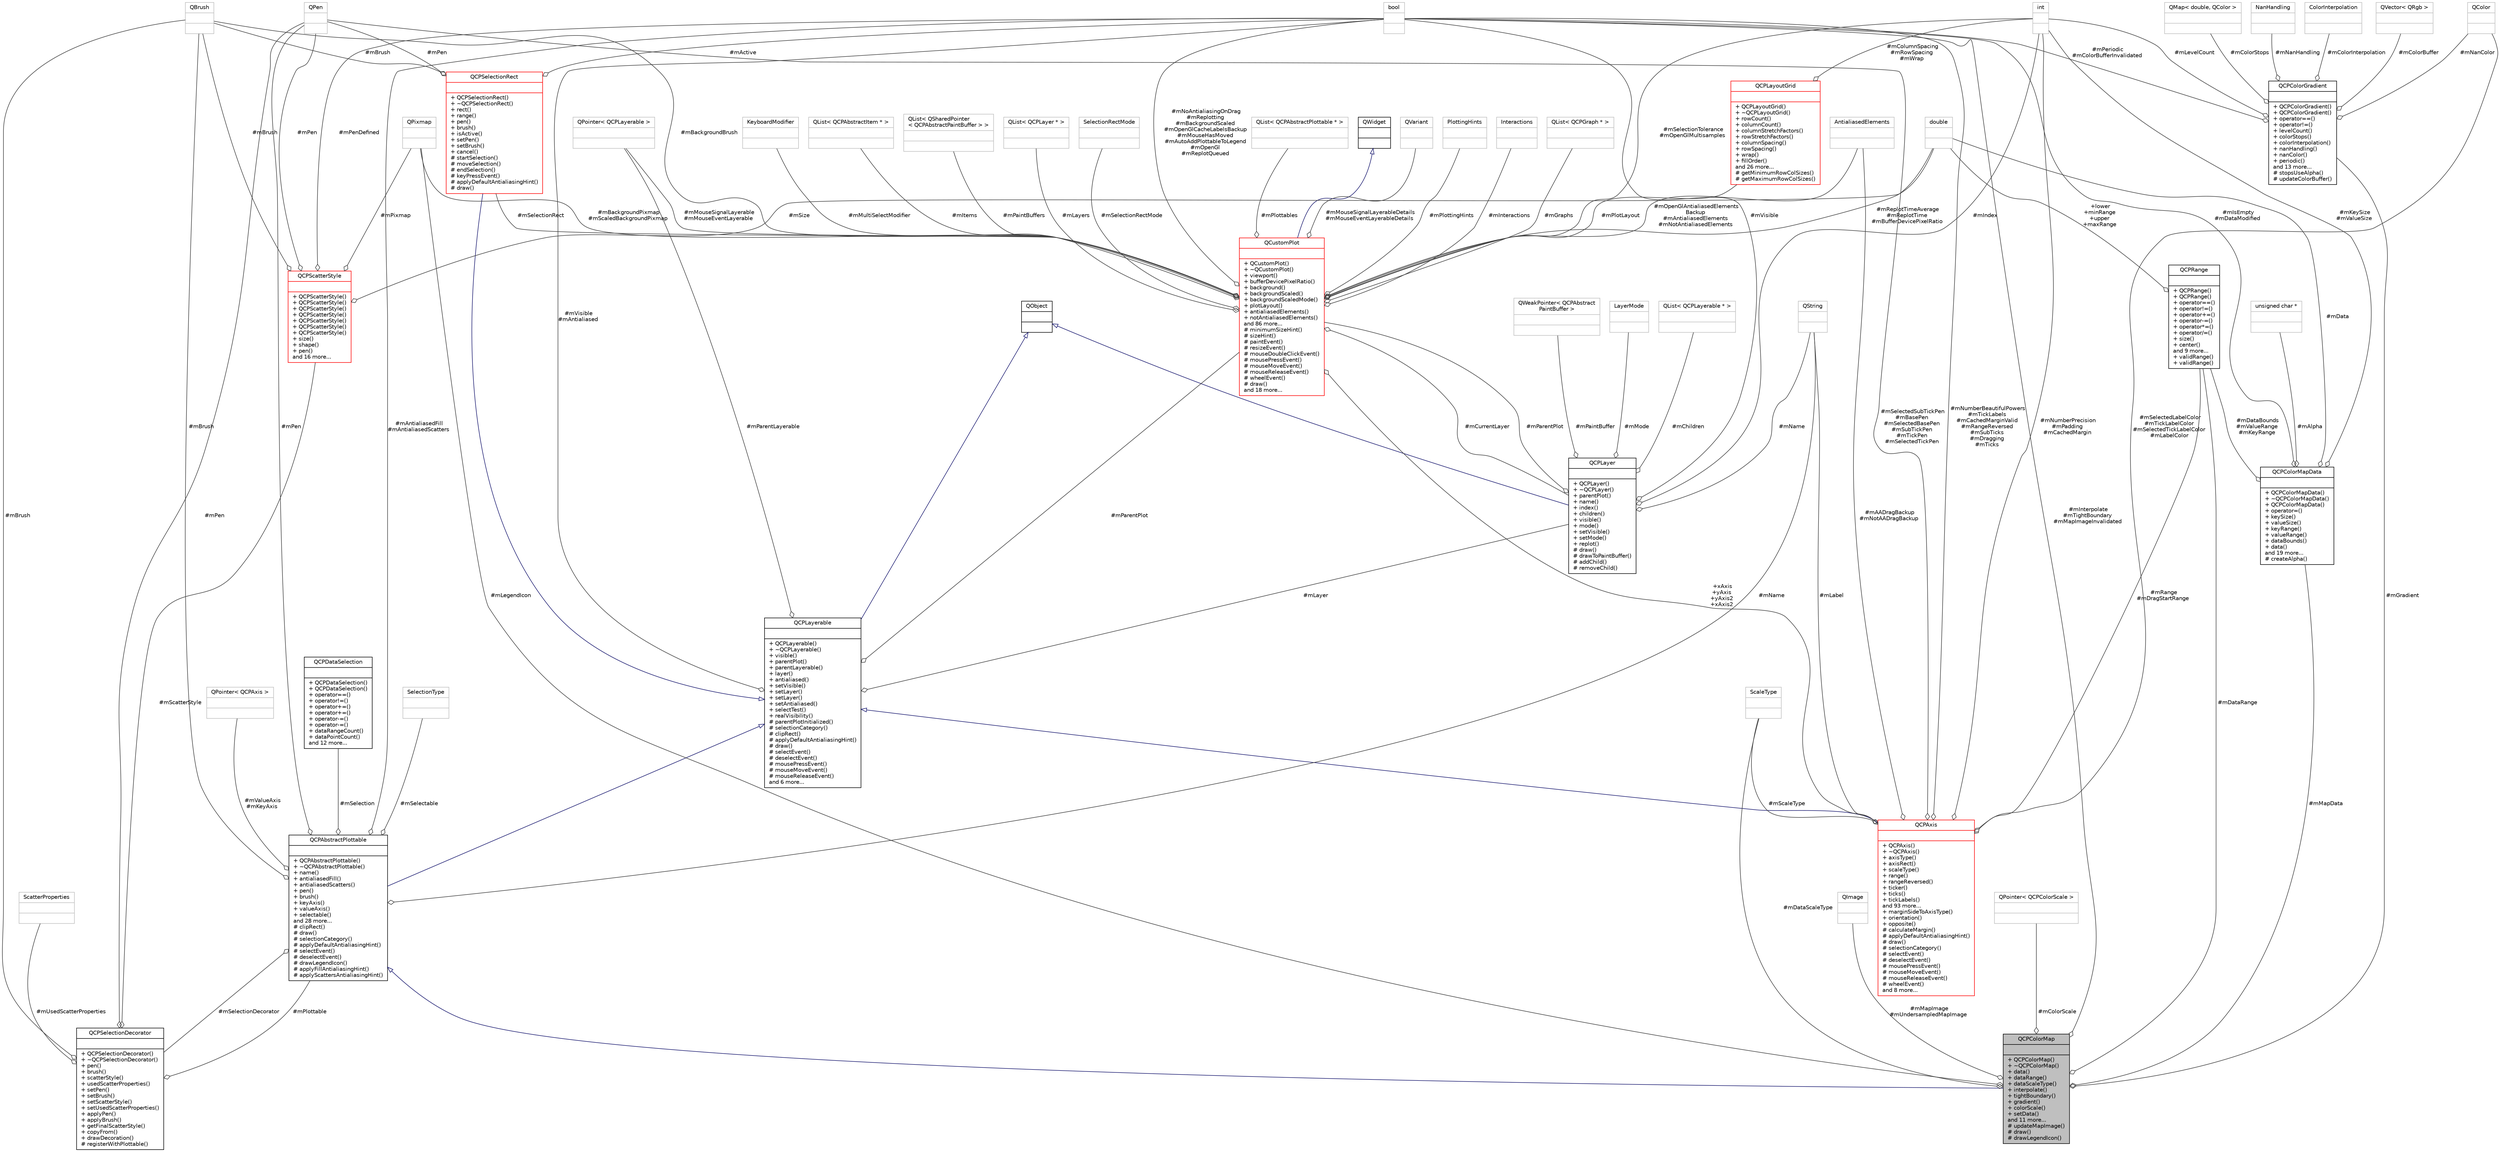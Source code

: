 digraph "QCPColorMap"
{
 // LATEX_PDF_SIZE
  edge [fontname="Helvetica",fontsize="10",labelfontname="Helvetica",labelfontsize="10"];
  node [fontname="Helvetica",fontsize="10",shape=record];
  Node1 [label="{QCPColorMap\n||+ QCPColorMap()\l+ ~QCPColorMap()\l+ data()\l+ dataRange()\l+ dataScaleType()\l+ interpolate()\l+ tightBoundary()\l+ gradient()\l+ colorScale()\l+ setData()\land 11 more...\l# updateMapImage()\l# draw()\l# drawLegendIcon()\l}",height=0.2,width=0.4,color="black", fillcolor="grey75", style="filled", fontcolor="black",tooltip="A plottable representing a two-dimensional color map in a plot."];
  Node2 -> Node1 [dir="back",color="midnightblue",fontsize="10",style="solid",arrowtail="onormal",fontname="Helvetica"];
  Node2 [label="{QCPAbstractPlottable\n||+ QCPAbstractPlottable()\l+ ~QCPAbstractPlottable()\l+ name()\l+ antialiasedFill()\l+ antialiasedScatters()\l+ pen()\l+ brush()\l+ keyAxis()\l+ valueAxis()\l+ selectable()\land 28 more...\l# clipRect()\l# draw()\l# selectionCategory()\l# applyDefaultAntialiasingHint()\l# selectEvent()\l# deselectEvent()\l# drawLegendIcon()\l# applyFillAntialiasingHint()\l# applyScattersAntialiasingHint()\l}",height=0.2,width=0.4,color="black", fillcolor="white", style="filled",URL="$classQCPAbstractPlottable.html",tooltip="The abstract base class for all data representing objects in a plot."];
  Node3 -> Node2 [dir="back",color="midnightblue",fontsize="10",style="solid",arrowtail="onormal",fontname="Helvetica"];
  Node3 [label="{QCPLayerable\n||+ QCPLayerable()\l+ ~QCPLayerable()\l+ visible()\l+ parentPlot()\l+ parentLayerable()\l+ layer()\l+ antialiased()\l+ setVisible()\l+ setLayer()\l+ setLayer()\l+ setAntialiased()\l+ selectTest()\l+ realVisibility()\l# parentPlotInitialized()\l# selectionCategory()\l# clipRect()\l# applyDefaultAntialiasingHint()\l# draw()\l# selectEvent()\l# deselectEvent()\l# mousePressEvent()\l# mouseMoveEvent()\l# mouseReleaseEvent()\land 6 more...\l}",height=0.2,width=0.4,color="black", fillcolor="white", style="filled",URL="$classQCPLayerable.html",tooltip="Base class for all drawable objects."];
  Node4 -> Node3 [dir="back",color="midnightblue",fontsize="10",style="solid",arrowtail="onormal",fontname="Helvetica"];
  Node4 [label="{QObject\n||}",height=0.2,width=0.4,color="black", fillcolor="white", style="filled",URL="$classQObject.html",tooltip=" "];
  Node5 -> Node3 [color="grey25",fontsize="10",style="solid",label=" #mLayer" ,arrowhead="odiamond",fontname="Helvetica"];
  Node5 [label="{QCPLayer\n||+ QCPLayer()\l+ ~QCPLayer()\l+ parentPlot()\l+ name()\l+ index()\l+ children()\l+ visible()\l+ mode()\l+ setVisible()\l+ setMode()\l+ replot()\l# draw()\l# drawToPaintBuffer()\l# addChild()\l# removeChild()\l}",height=0.2,width=0.4,color="black", fillcolor="white", style="filled",URL="$classQCPLayer.html",tooltip="A layer that may contain objects, to control the rendering order."];
  Node4 -> Node5 [dir="back",color="midnightblue",fontsize="10",style="solid",arrowtail="onormal",fontname="Helvetica"];
  Node6 -> Node5 [color="grey25",fontsize="10",style="solid",label=" #mName" ,arrowhead="odiamond",fontname="Helvetica"];
  Node6 [label="{QString\n||}",height=0.2,width=0.4,color="grey75", fillcolor="white", style="filled",tooltip=" "];
  Node7 -> Node5 [color="grey25",fontsize="10",style="solid",label=" #mIndex" ,arrowhead="odiamond",fontname="Helvetica"];
  Node7 [label="{int\n||}",height=0.2,width=0.4,color="grey75", fillcolor="white", style="filled",tooltip=" "];
  Node8 -> Node5 [color="grey25",fontsize="10",style="solid",label=" #mPaintBuffer" ,arrowhead="odiamond",fontname="Helvetica"];
  Node8 [label="{QWeakPointer\< QCPAbstract\lPaintBuffer \>\n||}",height=0.2,width=0.4,color="grey75", fillcolor="white", style="filled",tooltip=" "];
  Node9 -> Node5 [color="grey25",fontsize="10",style="solid",label=" #mVisible" ,arrowhead="odiamond",fontname="Helvetica"];
  Node9 [label="{bool\n||}",height=0.2,width=0.4,color="grey75", fillcolor="white", style="filled",tooltip=" "];
  Node10 -> Node5 [color="grey25",fontsize="10",style="solid",label=" #mParentPlot" ,arrowhead="odiamond",fontname="Helvetica"];
  Node10 [label="{QCustomPlot\n||+ QCustomPlot()\l+ ~QCustomPlot()\l+ viewport()\l+ bufferDevicePixelRatio()\l+ background()\l+ backgroundScaled()\l+ backgroundScaledMode()\l+ plotLayout()\l+ antialiasedElements()\l+ notAntialiasedElements()\land 86 more...\l# minimumSizeHint()\l# sizeHint()\l# paintEvent()\l# resizeEvent()\l# mouseDoubleClickEvent()\l# mousePressEvent()\l# mouseMoveEvent()\l# mouseReleaseEvent()\l# wheelEvent()\l# draw()\land 18 more...\l}",height=0.2,width=0.4,color="red", fillcolor="white", style="filled",URL="$classQCustomPlot.html",tooltip="The central class of the library. This is the QWidget which displays the plot and interacts with the ..."];
  Node11 -> Node10 [dir="back",color="midnightblue",fontsize="10",style="solid",arrowtail="onormal",fontname="Helvetica"];
  Node11 [label="{QWidget\n||}",height=0.2,width=0.4,color="black", fillcolor="white", style="filled",URL="$classQWidget.html",tooltip=" "];
  Node5 -> Node10 [color="grey25",fontsize="10",style="solid",label=" #mCurrentLayer" ,arrowhead="odiamond",fontname="Helvetica"];
  Node12 -> Node10 [color="grey25",fontsize="10",style="solid",label=" #mPlotLayout" ,arrowhead="odiamond",fontname="Helvetica"];
  Node12 [label="{QCPLayoutGrid\n||+ QCPLayoutGrid()\l+ ~QCPLayoutGrid()\l+ rowCount()\l+ columnCount()\l+ columnStretchFactors()\l+ rowStretchFactors()\l+ columnSpacing()\l+ rowSpacing()\l+ wrap()\l+ fillOrder()\land 26 more...\l# getMinimumRowColSizes()\l# getMaximumRowColSizes()\l}",height=0.2,width=0.4,color="red", fillcolor="white", style="filled",URL="$classQCPLayoutGrid.html",tooltip="A layout that arranges child elements in a grid."];
  Node7 -> Node12 [color="grey25",fontsize="10",style="solid",label=" #mColumnSpacing\n#mRowSpacing\n#mWrap" ,arrowhead="odiamond",fontname="Helvetica"];
  Node24 -> Node10 [color="grey25",fontsize="10",style="solid",label=" #mMouseSignalLayerableDetails\n#mMouseEventLayerableDetails" ,arrowhead="odiamond",fontname="Helvetica"];
  Node24 [label="{QVariant\n||}",height=0.2,width=0.4,color="grey75", fillcolor="white", style="filled",tooltip=" "];
  Node25 -> Node10 [color="grey25",fontsize="10",style="solid",label=" #mPlottingHints" ,arrowhead="odiamond",fontname="Helvetica"];
  Node25 [label="{PlottingHints\n||}",height=0.2,width=0.4,color="grey75", fillcolor="white", style="filled",tooltip=" "];
  Node26 -> Node10 [color="grey25",fontsize="10",style="solid",label=" #mInteractions" ,arrowhead="odiamond",fontname="Helvetica"];
  Node26 [label="{Interactions\n||}",height=0.2,width=0.4,color="grey75", fillcolor="white", style="filled",tooltip=" "];
  Node27 -> Node10 [color="grey25",fontsize="10",style="solid",label=" #mReplotTimeAverage\n#mReplotTime\n#mBufferDevicePixelRatio" ,arrowhead="odiamond",fontname="Helvetica"];
  Node27 [label="{double\n||}",height=0.2,width=0.4,color="grey75", fillcolor="white", style="filled",tooltip=" "];
  Node28 -> Node10 [color="grey25",fontsize="10",style="solid",label=" #mSelectionRect" ,arrowhead="odiamond",fontname="Helvetica"];
  Node28 [label="{QCPSelectionRect\n||+ QCPSelectionRect()\l+ ~QCPSelectionRect()\l+ rect()\l+ range()\l+ pen()\l+ brush()\l+ isActive()\l+ setPen()\l+ setBrush()\l+ cancel()\l# startSelection()\l# moveSelection()\l# endSelection()\l# keyPressEvent()\l# applyDefaultAntialiasingHint()\l# draw()\l}",height=0.2,width=0.4,color="red", fillcolor="white", style="filled",URL="$classQCPSelectionRect.html",tooltip="Provides rect/rubber-band data selection and range zoom interaction."];
  Node3 -> Node28 [dir="back",color="midnightblue",fontsize="10",style="solid",arrowtail="onormal",fontname="Helvetica"];
  Node29 -> Node28 [color="grey25",fontsize="10",style="solid",label=" #mPen" ,arrowhead="odiamond",fontname="Helvetica"];
  Node29 [label="{QPen\n||}",height=0.2,width=0.4,color="grey75", fillcolor="white", style="filled",tooltip=" "];
  Node9 -> Node28 [color="grey25",fontsize="10",style="solid",label=" #mActive" ,arrowhead="odiamond",fontname="Helvetica"];
  Node30 -> Node28 [color="grey25",fontsize="10",style="solid",label=" #mBrush" ,arrowhead="odiamond",fontname="Helvetica"];
  Node30 [label="{QBrush\n||}",height=0.2,width=0.4,color="grey75", fillcolor="white", style="filled",tooltip=" "];
  Node31 -> Node10 [color="grey25",fontsize="10",style="solid",label=" #mGraphs" ,arrowhead="odiamond",fontname="Helvetica"];
  Node31 [label="{QList\< QCPGraph * \>\n||}",height=0.2,width=0.4,color="grey75", fillcolor="white", style="filled",tooltip=" "];
  Node32 -> Node10 [color="grey25",fontsize="10",style="solid",label=" #mMultiSelectModifier" ,arrowhead="odiamond",fontname="Helvetica"];
  Node32 [label="{KeyboardModifier\n||}",height=0.2,width=0.4,color="grey75", fillcolor="white", style="filled",tooltip=" "];
  Node33 -> Node10 [color="grey25",fontsize="10",style="solid",label=" #mItems" ,arrowhead="odiamond",fontname="Helvetica"];
  Node33 [label="{QList\< QCPAbstractItem * \>\n||}",height=0.2,width=0.4,color="grey75", fillcolor="white", style="filled",tooltip=" "];
  Node34 -> Node10 [color="grey25",fontsize="10",style="solid",label=" #mPaintBuffers" ,arrowhead="odiamond",fontname="Helvetica"];
  Node34 [label="{QList\< QSharedPointer\l\< QCPAbstractPaintBuffer \> \>\n||}",height=0.2,width=0.4,color="grey75", fillcolor="white", style="filled",tooltip=" "];
  Node35 -> Node10 [color="grey25",fontsize="10",style="solid",label=" +xAxis\n+yAxis\n+yAxis2\n+xAxis2" ,arrowhead="odiamond",fontname="Helvetica"];
  Node35 [label="{QCPAxis\n||+ QCPAxis()\l+ ~QCPAxis()\l+ axisType()\l+ axisRect()\l+ scaleType()\l+ range()\l+ rangeReversed()\l+ ticker()\l+ ticks()\l+ tickLabels()\land 93 more...\l+ marginSideToAxisType()\l+ orientation()\l+ opposite()\l# calculateMargin()\l# applyDefaultAntialiasingHint()\l# draw()\l# selectionCategory()\l# selectEvent()\l# deselectEvent()\l# mousePressEvent()\l# mouseMoveEvent()\l# mouseReleaseEvent()\l# wheelEvent()\land 8 more...\l}",height=0.2,width=0.4,color="red", fillcolor="white", style="filled",URL="$classQCPAxis.html",tooltip="Manages a single axis inside a QCustomPlot."];
  Node3 -> Node35 [dir="back",color="midnightblue",fontsize="10",style="solid",arrowtail="onormal",fontname="Helvetica"];
  Node36 -> Node35 [color="grey25",fontsize="10",style="solid",label=" #mScaleType" ,arrowhead="odiamond",fontname="Helvetica"];
  Node36 [label="{ScaleType\n||}",height=0.2,width=0.4,color="grey75", fillcolor="white", style="filled",tooltip=" "];
  Node39 -> Node35 [color="grey25",fontsize="10",style="solid",label=" #mRange\n#mDragStartRange" ,arrowhead="odiamond",fontname="Helvetica"];
  Node39 [label="{QCPRange\n||+ QCPRange()\l+ QCPRange()\l+ operator==()\l+ operator!=()\l+ operator+=()\l+ operator-=()\l+ operator*=()\l+ operator/=()\l+ size()\l+ center()\land 9 more...\l+ validRange()\l+ validRange()\l}",height=0.2,width=0.4,color="black", fillcolor="white", style="filled",URL="$classQCPRange.html",tooltip="Represents the range an axis is encompassing."];
  Node27 -> Node39 [color="grey25",fontsize="10",style="solid",label=" +lower\n+minRange\n+upper\n+maxRange" ,arrowhead="odiamond",fontname="Helvetica"];
  Node40 -> Node35 [color="grey25",fontsize="10",style="solid",label=" #mSelectedLabelColor\n#mTickLabelColor\n#mSelectedTickLabelColor\n#mLabelColor" ,arrowhead="odiamond",fontname="Helvetica"];
  Node40 [label="{QColor\n||}",height=0.2,width=0.4,color="grey75", fillcolor="white", style="filled",tooltip=" "];
  Node6 -> Node35 [color="grey25",fontsize="10",style="solid",label=" #mLabel" ,arrowhead="odiamond",fontname="Helvetica"];
  Node29 -> Node35 [color="grey25",fontsize="10",style="solid",label=" #mSelectedSubTickPen\n#mBasePen\n#mSelectedBasePen\n#mSubTickPen\n#mTickPen\n#mSelectedTickPen" ,arrowhead="odiamond",fontname="Helvetica"];
  Node7 -> Node35 [color="grey25",fontsize="10",style="solid",label=" #mNumberPrecision\n#mPadding\n#mCachedMargin" ,arrowhead="odiamond",fontname="Helvetica"];
  Node9 -> Node35 [color="grey25",fontsize="10",style="solid",label=" #mNumberBeautifulPowers\n#mTickLabels\n#mCachedMarginValid\n#mRangeReversed\n#mSubTicks\n#mDragging\n#mTicks" ,arrowhead="odiamond",fontname="Helvetica"];
  Node60 -> Node35 [color="grey25",fontsize="10",style="solid",label=" #mAADragBackup\n#mNotAADragBackup" ,arrowhead="odiamond",fontname="Helvetica"];
  Node60 [label="{AntialiasedElements\n||}",height=0.2,width=0.4,color="grey75", fillcolor="white", style="filled",tooltip=" "];
  Node67 -> Node10 [color="grey25",fontsize="10",style="solid",label=" #mLayers" ,arrowhead="odiamond",fontname="Helvetica"];
  Node67 [label="{QList\< QCPLayer * \>\n||}",height=0.2,width=0.4,color="grey75", fillcolor="white", style="filled",tooltip=" "];
  Node68 -> Node10 [color="grey25",fontsize="10",style="solid",label=" #mSelectionRectMode" ,arrowhead="odiamond",fontname="Helvetica"];
  Node68 [label="{SelectionRectMode\n||}",height=0.2,width=0.4,color="grey75", fillcolor="white", style="filled",tooltip=" "];
  Node59 -> Node10 [color="grey25",fontsize="10",style="solid",label=" #mBackgroundPixmap\n#mScaledBackgroundPixmap" ,arrowhead="odiamond",fontname="Helvetica"];
  Node59 [label="{QPixmap\n||}",height=0.2,width=0.4,color="grey75", fillcolor="white", style="filled",tooltip=" "];
  Node69 -> Node10 [color="grey25",fontsize="10",style="solid",label=" #mMouseSignalLayerable\n#mMouseEventLayerable" ,arrowhead="odiamond",fontname="Helvetica"];
  Node69 [label="{QPointer\< QCPLayerable \>\n||}",height=0.2,width=0.4,color="grey75", fillcolor="white", style="filled",tooltip=" "];
  Node7 -> Node10 [color="grey25",fontsize="10",style="solid",label=" #mSelectionTolerance\n#mOpenGlMultisamples" ,arrowhead="odiamond",fontname="Helvetica"];
  Node70 -> Node10 [color="grey25",fontsize="10",style="solid",label=" #mPlottables" ,arrowhead="odiamond",fontname="Helvetica"];
  Node70 [label="{QList\< QCPAbstractPlottable * \>\n||}",height=0.2,width=0.4,color="grey75", fillcolor="white", style="filled",tooltip=" "];
  Node9 -> Node10 [color="grey25",fontsize="10",style="solid",label=" #mNoAntialiasingOnDrag\n#mReplotting\n#mBackgroundScaled\n#mOpenGlCacheLabelsBackup\n#mMouseHasMoved\n#mAutoAddPlottableToLegend\n#mOpenGl\n#mReplotQueued" ,arrowhead="odiamond",fontname="Helvetica"];
  Node30 -> Node10 [color="grey25",fontsize="10",style="solid",label=" #mBackgroundBrush" ,arrowhead="odiamond",fontname="Helvetica"];
  Node60 -> Node10 [color="grey25",fontsize="10",style="solid",label=" #mOpenGlAntialiasedElements\lBackup\n#mAntialiasedElements\n#mNotAntialiasedElements" ,arrowhead="odiamond",fontname="Helvetica"];
  Node73 -> Node5 [color="grey25",fontsize="10",style="solid",label=" #mMode" ,arrowhead="odiamond",fontname="Helvetica"];
  Node73 [label="{LayerMode\n||}",height=0.2,width=0.4,color="grey75", fillcolor="white", style="filled",tooltip=" "];
  Node74 -> Node5 [color="grey25",fontsize="10",style="solid",label=" #mChildren" ,arrowhead="odiamond",fontname="Helvetica"];
  Node74 [label="{QList\< QCPLayerable * \>\n||}",height=0.2,width=0.4,color="grey75", fillcolor="white", style="filled",tooltip=" "];
  Node69 -> Node3 [color="grey25",fontsize="10",style="solid",label=" #mParentLayerable" ,arrowhead="odiamond",fontname="Helvetica"];
  Node9 -> Node3 [color="grey25",fontsize="10",style="solid",label=" #mVisible\n#mAntialiased" ,arrowhead="odiamond",fontname="Helvetica"];
  Node10 -> Node3 [color="grey25",fontsize="10",style="solid",label=" #mParentPlot" ,arrowhead="odiamond",fontname="Helvetica"];
  Node75 -> Node2 [color="grey25",fontsize="10",style="solid",label=" #mValueAxis\n#mKeyAxis" ,arrowhead="odiamond",fontname="Helvetica"];
  Node75 [label="{QPointer\< QCPAxis \>\n||}",height=0.2,width=0.4,color="grey75", fillcolor="white", style="filled",tooltip=" "];
  Node6 -> Node2 [color="grey25",fontsize="10",style="solid",label=" #mName" ,arrowhead="odiamond",fontname="Helvetica"];
  Node76 -> Node2 [color="grey25",fontsize="10",style="solid",label=" #mSelection" ,arrowhead="odiamond",fontname="Helvetica"];
  Node76 [label="{QCPDataSelection\n||+ QCPDataSelection()\l+ QCPDataSelection()\l+ operator==()\l+ operator!=()\l+ operator+=()\l+ operator+=()\l+ operator-=()\l+ operator-=()\l+ dataRangeCount()\l+ dataPointCount()\land 12 more...\l}",height=0.2,width=0.4,color="black", fillcolor="white", style="filled",URL="$classQCPDataSelection.html",tooltip="Describes a data set by holding multiple QCPDataRange instances."];
  Node77 -> Node2 [color="grey25",fontsize="10",style="solid",label=" #mSelectable" ,arrowhead="odiamond",fontname="Helvetica"];
  Node77 [label="{SelectionType\n||}",height=0.2,width=0.4,color="grey75", fillcolor="white", style="filled",tooltip=" "];
  Node29 -> Node2 [color="grey25",fontsize="10",style="solid",label=" #mPen" ,arrowhead="odiamond",fontname="Helvetica"];
  Node9 -> Node2 [color="grey25",fontsize="10",style="solid",label=" #mAntialiasedFill\n#mAntialiasedScatters" ,arrowhead="odiamond",fontname="Helvetica"];
  Node30 -> Node2 [color="grey25",fontsize="10",style="solid",label=" #mBrush" ,arrowhead="odiamond",fontname="Helvetica"];
  Node78 -> Node2 [color="grey25",fontsize="10",style="solid",label=" #mSelectionDecorator" ,arrowhead="odiamond",fontname="Helvetica"];
  Node78 [label="{QCPSelectionDecorator\n||+ QCPSelectionDecorator()\l+ ~QCPSelectionDecorator()\l+ pen()\l+ brush()\l+ scatterStyle()\l+ usedScatterProperties()\l+ setPen()\l+ setBrush()\l+ setScatterStyle()\l+ setUsedScatterProperties()\l+ applyPen()\l+ applyBrush()\l+ getFinalScatterStyle()\l+ copyFrom()\l+ drawDecoration()\l# registerWithPlottable()\l}",height=0.2,width=0.4,color="black", fillcolor="white", style="filled",URL="$classQCPSelectionDecorator.html",tooltip="Controls how a plottable's data selection is drawn."];
  Node2 -> Node78 [color="grey25",fontsize="10",style="solid",label=" #mPlottable" ,arrowhead="odiamond",fontname="Helvetica"];
  Node29 -> Node78 [color="grey25",fontsize="10",style="solid",label=" #mPen" ,arrowhead="odiamond",fontname="Helvetica"];
  Node30 -> Node78 [color="grey25",fontsize="10",style="solid",label=" #mBrush" ,arrowhead="odiamond",fontname="Helvetica"];
  Node79 -> Node78 [color="grey25",fontsize="10",style="solid",label=" #mUsedScatterProperties" ,arrowhead="odiamond",fontname="Helvetica"];
  Node79 [label="{ScatterProperties\n||}",height=0.2,width=0.4,color="grey75", fillcolor="white", style="filled",tooltip=" "];
  Node80 -> Node78 [color="grey25",fontsize="10",style="solid",label=" #mScatterStyle" ,arrowhead="odiamond",fontname="Helvetica"];
  Node80 [label="{QCPScatterStyle\n||+ QCPScatterStyle()\l+ QCPScatterStyle()\l+ QCPScatterStyle()\l+ QCPScatterStyle()\l+ QCPScatterStyle()\l+ QCPScatterStyle()\l+ QCPScatterStyle()\l+ size()\l+ shape()\l+ pen()\land 16 more...\l}",height=0.2,width=0.4,color="red", fillcolor="white", style="filled",URL="$classQCPScatterStyle.html",tooltip="Represents the visual appearance of scatter points."];
  Node27 -> Node80 [color="grey25",fontsize="10",style="solid",label=" #mSize" ,arrowhead="odiamond",fontname="Helvetica"];
  Node59 -> Node80 [color="grey25",fontsize="10",style="solid",label=" #mPixmap" ,arrowhead="odiamond",fontname="Helvetica"];
  Node29 -> Node80 [color="grey25",fontsize="10",style="solid",label=" #mPen" ,arrowhead="odiamond",fontname="Helvetica"];
  Node9 -> Node80 [color="grey25",fontsize="10",style="solid",label=" #mPenDefined" ,arrowhead="odiamond",fontname="Helvetica"];
  Node30 -> Node80 [color="grey25",fontsize="10",style="solid",label=" #mBrush" ,arrowhead="odiamond",fontname="Helvetica"];
  Node39 -> Node1 [color="grey25",fontsize="10",style="solid",label=" #mDataRange" ,arrowhead="odiamond",fontname="Helvetica"];
  Node83 -> Node1 [color="grey25",fontsize="10",style="solid",label=" #mGradient" ,arrowhead="odiamond",fontname="Helvetica"];
  Node83 [label="{QCPColorGradient\n||+ QCPColorGradient()\l+ QCPColorGradient()\l+ operator==()\l+ operator!=()\l+ levelCount()\l+ colorStops()\l+ colorInterpolation()\l+ nanHandling()\l+ nanColor()\l+ periodic()\land 13 more...\l# stopsUseAlpha()\l# updateColorBuffer()\l}",height=0.2,width=0.4,color="black", fillcolor="white", style="filled",URL="$classQCPColorGradient.html",tooltip="Defines a color gradient for use with e.g. QCPColorMap."];
  Node40 -> Node83 [color="grey25",fontsize="10",style="solid",label=" #mNanColor" ,arrowhead="odiamond",fontname="Helvetica"];
  Node84 -> Node83 [color="grey25",fontsize="10",style="solid",label=" #mNanHandling" ,arrowhead="odiamond",fontname="Helvetica"];
  Node84 [label="{NanHandling\n||}",height=0.2,width=0.4,color="grey75", fillcolor="white", style="filled",tooltip=" "];
  Node85 -> Node83 [color="grey25",fontsize="10",style="solid",label=" #mColorInterpolation" ,arrowhead="odiamond",fontname="Helvetica"];
  Node85 [label="{ColorInterpolation\n||}",height=0.2,width=0.4,color="grey75", fillcolor="white", style="filled",tooltip=" "];
  Node7 -> Node83 [color="grey25",fontsize="10",style="solid",label=" #mLevelCount" ,arrowhead="odiamond",fontname="Helvetica"];
  Node9 -> Node83 [color="grey25",fontsize="10",style="solid",label=" #mPeriodic\n#mColorBufferInvalidated" ,arrowhead="odiamond",fontname="Helvetica"];
  Node86 -> Node83 [color="grey25",fontsize="10",style="solid",label=" #mColorBuffer" ,arrowhead="odiamond",fontname="Helvetica"];
  Node86 [label="{QVector\< QRgb \>\n||}",height=0.2,width=0.4,color="grey75", fillcolor="white", style="filled",tooltip=" "];
  Node87 -> Node83 [color="grey25",fontsize="10",style="solid",label=" #mColorStops" ,arrowhead="odiamond",fontname="Helvetica"];
  Node87 [label="{QMap\< double, QColor \>\n||}",height=0.2,width=0.4,color="grey75", fillcolor="white", style="filled",tooltip=" "];
  Node36 -> Node1 [color="grey25",fontsize="10",style="solid",label=" #mDataScaleType" ,arrowhead="odiamond",fontname="Helvetica"];
  Node59 -> Node1 [color="grey25",fontsize="10",style="solid",label=" #mLegendIcon" ,arrowhead="odiamond",fontname="Helvetica"];
  Node9 -> Node1 [color="grey25",fontsize="10",style="solid",label=" #mInterpolate\n#mTightBoundary\n#mMapImageInvalidated" ,arrowhead="odiamond",fontname="Helvetica"];
  Node88 -> Node1 [color="grey25",fontsize="10",style="solid",label=" #mMapImage\n#mUndersampledMapImage" ,arrowhead="odiamond",fontname="Helvetica"];
  Node88 [label="{QImage\n||}",height=0.2,width=0.4,color="grey75", fillcolor="white", style="filled",tooltip=" "];
  Node89 -> Node1 [color="grey25",fontsize="10",style="solid",label=" #mMapData" ,arrowhead="odiamond",fontname="Helvetica"];
  Node89 [label="{QCPColorMapData\n||+ QCPColorMapData()\l+ ~QCPColorMapData()\l+ QCPColorMapData()\l+ operator=()\l+ keySize()\l+ valueSize()\l+ keyRange()\l+ valueRange()\l+ dataBounds()\l+ data()\land 19 more...\l# createAlpha()\l}",height=0.2,width=0.4,color="black", fillcolor="white", style="filled",URL="$classQCPColorMapData.html",tooltip="Holds the two-dimensional data of a QCPColorMap plottable."];
  Node39 -> Node89 [color="grey25",fontsize="10",style="solid",label=" #mDataBounds\n#mValueRange\n#mKeyRange" ,arrowhead="odiamond",fontname="Helvetica"];
  Node27 -> Node89 [color="grey25",fontsize="10",style="solid",label=" #mData" ,arrowhead="odiamond",fontname="Helvetica"];
  Node7 -> Node89 [color="grey25",fontsize="10",style="solid",label=" #mKeySize\n#mValueSize" ,arrowhead="odiamond",fontname="Helvetica"];
  Node90 -> Node89 [color="grey25",fontsize="10",style="solid",label=" #mAlpha" ,arrowhead="odiamond",fontname="Helvetica"];
  Node90 [label="{unsigned char *\n||}",height=0.2,width=0.4,color="grey75", fillcolor="white", style="filled",tooltip=" "];
  Node9 -> Node89 [color="grey25",fontsize="10",style="solid",label=" #mIsEmpty\n#mDataModified" ,arrowhead="odiamond",fontname="Helvetica"];
  Node91 -> Node1 [color="grey25",fontsize="10",style="solid",label=" #mColorScale" ,arrowhead="odiamond",fontname="Helvetica"];
  Node91 [label="{QPointer\< QCPColorScale \>\n||}",height=0.2,width=0.4,color="grey75", fillcolor="white", style="filled",tooltip=" "];
}
